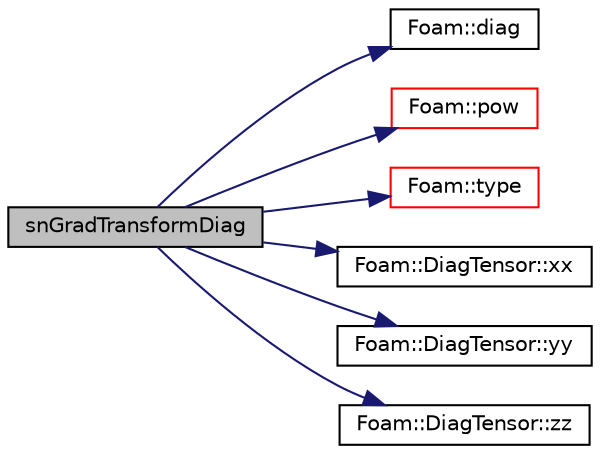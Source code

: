 digraph "snGradTransformDiag"
{
  bgcolor="transparent";
  edge [fontname="Helvetica",fontsize="10",labelfontname="Helvetica",labelfontsize="10"];
  node [fontname="Helvetica",fontsize="10",shape=record];
  rankdir="LR";
  Node1 [label="snGradTransformDiag",height=0.2,width=0.4,color="black", fillcolor="grey75", style="filled", fontcolor="black"];
  Node1 -> Node2 [color="midnightblue",fontsize="10",style="solid",fontname="Helvetica"];
  Node2 [label="Foam::diag",height=0.2,width=0.4,color="black",URL="$a10675.html#a8cdb0ba0633c91ed7041368519cd217c"];
  Node1 -> Node3 [color="midnightblue",fontsize="10",style="solid",fontname="Helvetica"];
  Node3 [label="Foam::pow",height=0.2,width=0.4,color="red",URL="$a10675.html#a7500c8e9d27a442adc75e287de074c7c"];
  Node1 -> Node4 [color="midnightblue",fontsize="10",style="solid",fontname="Helvetica"];
  Node4 [label="Foam::type",height=0.2,width=0.4,color="red",URL="$a10675.html#aec48583af672626378f501eb9fc32cd1",tooltip="Return the file type: DIRECTORY or FILE. "];
  Node1 -> Node5 [color="midnightblue",fontsize="10",style="solid",fontname="Helvetica"];
  Node5 [label="Foam::DiagTensor::xx",height=0.2,width=0.4,color="black",URL="$a00512.html#adefeff2f0e457c0e62a5e9d1292e3569"];
  Node1 -> Node6 [color="midnightblue",fontsize="10",style="solid",fontname="Helvetica"];
  Node6 [label="Foam::DiagTensor::yy",height=0.2,width=0.4,color="black",URL="$a00512.html#a1fabd792063b2f2c0c53693512a5baeb"];
  Node1 -> Node7 [color="midnightblue",fontsize="10",style="solid",fontname="Helvetica"];
  Node7 [label="Foam::DiagTensor::zz",height=0.2,width=0.4,color="black",URL="$a00512.html#ad557e07a1361f2a9875b25deead0beb8"];
}
